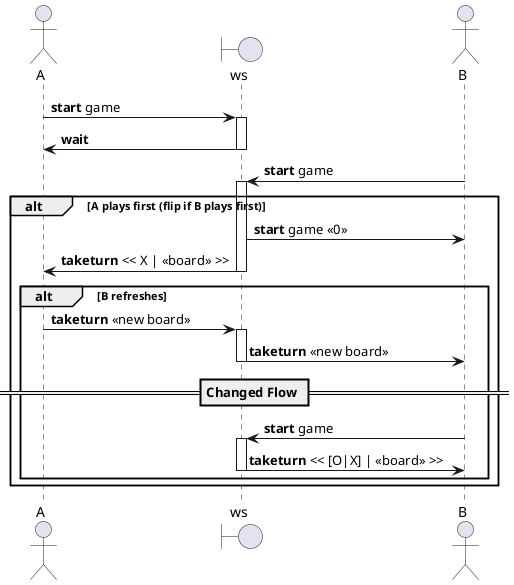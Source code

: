 @startuml
'https://plantuml.com/sequence-diagram

actor A
boundary ws
actor B

A -> ws : **start** game
activate ws
ws -> A : **wait**
deactivate ws

B -> ws : **start** game
activate ws
alt A plays first (flip if B plays first)
ws -> B : **start** game << 0 >>
ws -> A : **taketurn** << X | <<board>> >>
deactivate ws

alt B refreshes
A -> ws : **taketurn** <<new board>>
activate ws
ws -> B : **taketurn** <<new board>>
deactivate ws
== Changed Flow ==
B -> ws : **start** game
activate ws
ws -> B : **taketurn** << [O|X] | <<board>> >>
deactivate ws
end
end
deactivate ws

@enduml

